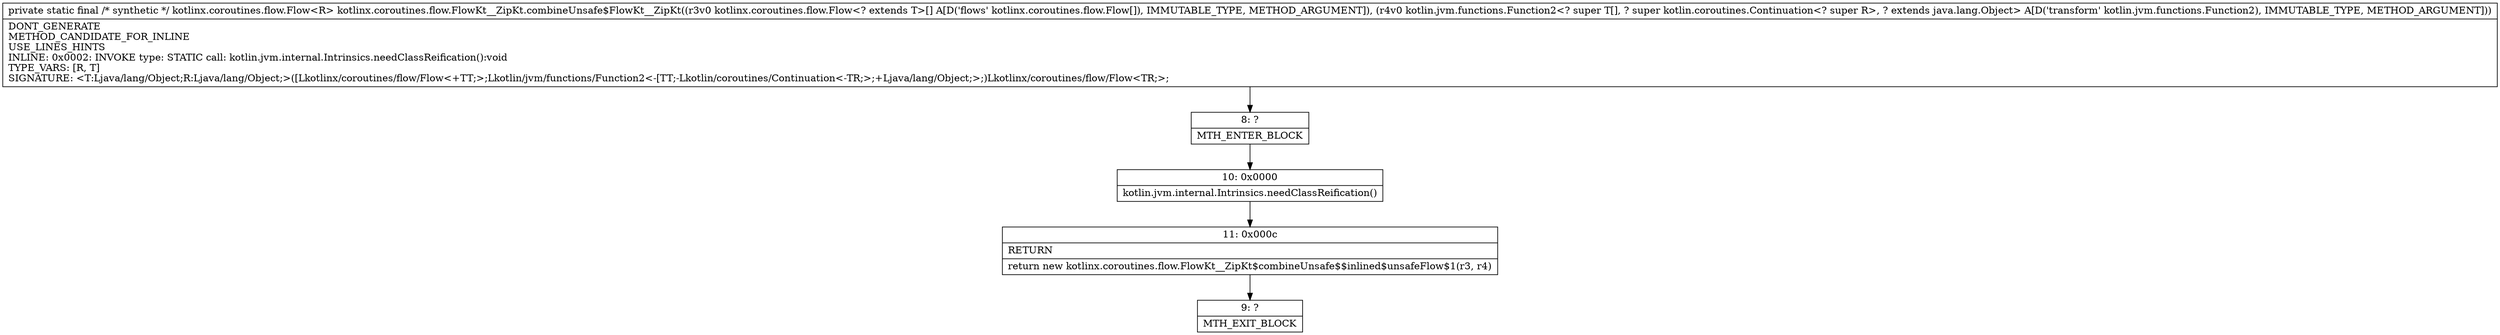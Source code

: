 digraph "CFG forkotlinx.coroutines.flow.FlowKt__ZipKt.combineUnsafe$FlowKt__ZipKt([Lkotlinx\/coroutines\/flow\/Flow;Lkotlin\/jvm\/functions\/Function2;)Lkotlinx\/coroutines\/flow\/Flow;" {
Node_8 [shape=record,label="{8\:\ ?|MTH_ENTER_BLOCK\l}"];
Node_10 [shape=record,label="{10\:\ 0x0000|kotlin.jvm.internal.Intrinsics.needClassReification()\l}"];
Node_11 [shape=record,label="{11\:\ 0x000c|RETURN\l|return new kotlinx.coroutines.flow.FlowKt__ZipKt$combineUnsafe$$inlined$unsafeFlow$1(r3, r4)\l}"];
Node_9 [shape=record,label="{9\:\ ?|MTH_EXIT_BLOCK\l}"];
MethodNode[shape=record,label="{private static final \/* synthetic *\/ kotlinx.coroutines.flow.Flow\<R\> kotlinx.coroutines.flow.FlowKt__ZipKt.combineUnsafe$FlowKt__ZipKt((r3v0 kotlinx.coroutines.flow.Flow\<? extends T\>[] A[D('flows' kotlinx.coroutines.flow.Flow[]), IMMUTABLE_TYPE, METHOD_ARGUMENT]), (r4v0 kotlin.jvm.functions.Function2\<? super T[], ? super kotlin.coroutines.Continuation\<? super R\>, ? extends java.lang.Object\> A[D('transform' kotlin.jvm.functions.Function2), IMMUTABLE_TYPE, METHOD_ARGUMENT]))  | DONT_GENERATE\lMETHOD_CANDIDATE_FOR_INLINE\lUSE_LINES_HINTS\lINLINE: 0x0002: INVOKE   type: STATIC call: kotlin.jvm.internal.Intrinsics.needClassReification():void\lTYPE_VARS: [R, T]\lSIGNATURE: \<T:Ljava\/lang\/Object;R:Ljava\/lang\/Object;\>([Lkotlinx\/coroutines\/flow\/Flow\<+TT;\>;Lkotlin\/jvm\/functions\/Function2\<\-[TT;\-Lkotlin\/coroutines\/Continuation\<\-TR;\>;+Ljava\/lang\/Object;\>;)Lkotlinx\/coroutines\/flow\/Flow\<TR;\>;\l}"];
MethodNode -> Node_8;Node_8 -> Node_10;
Node_10 -> Node_11;
Node_11 -> Node_9;
}

